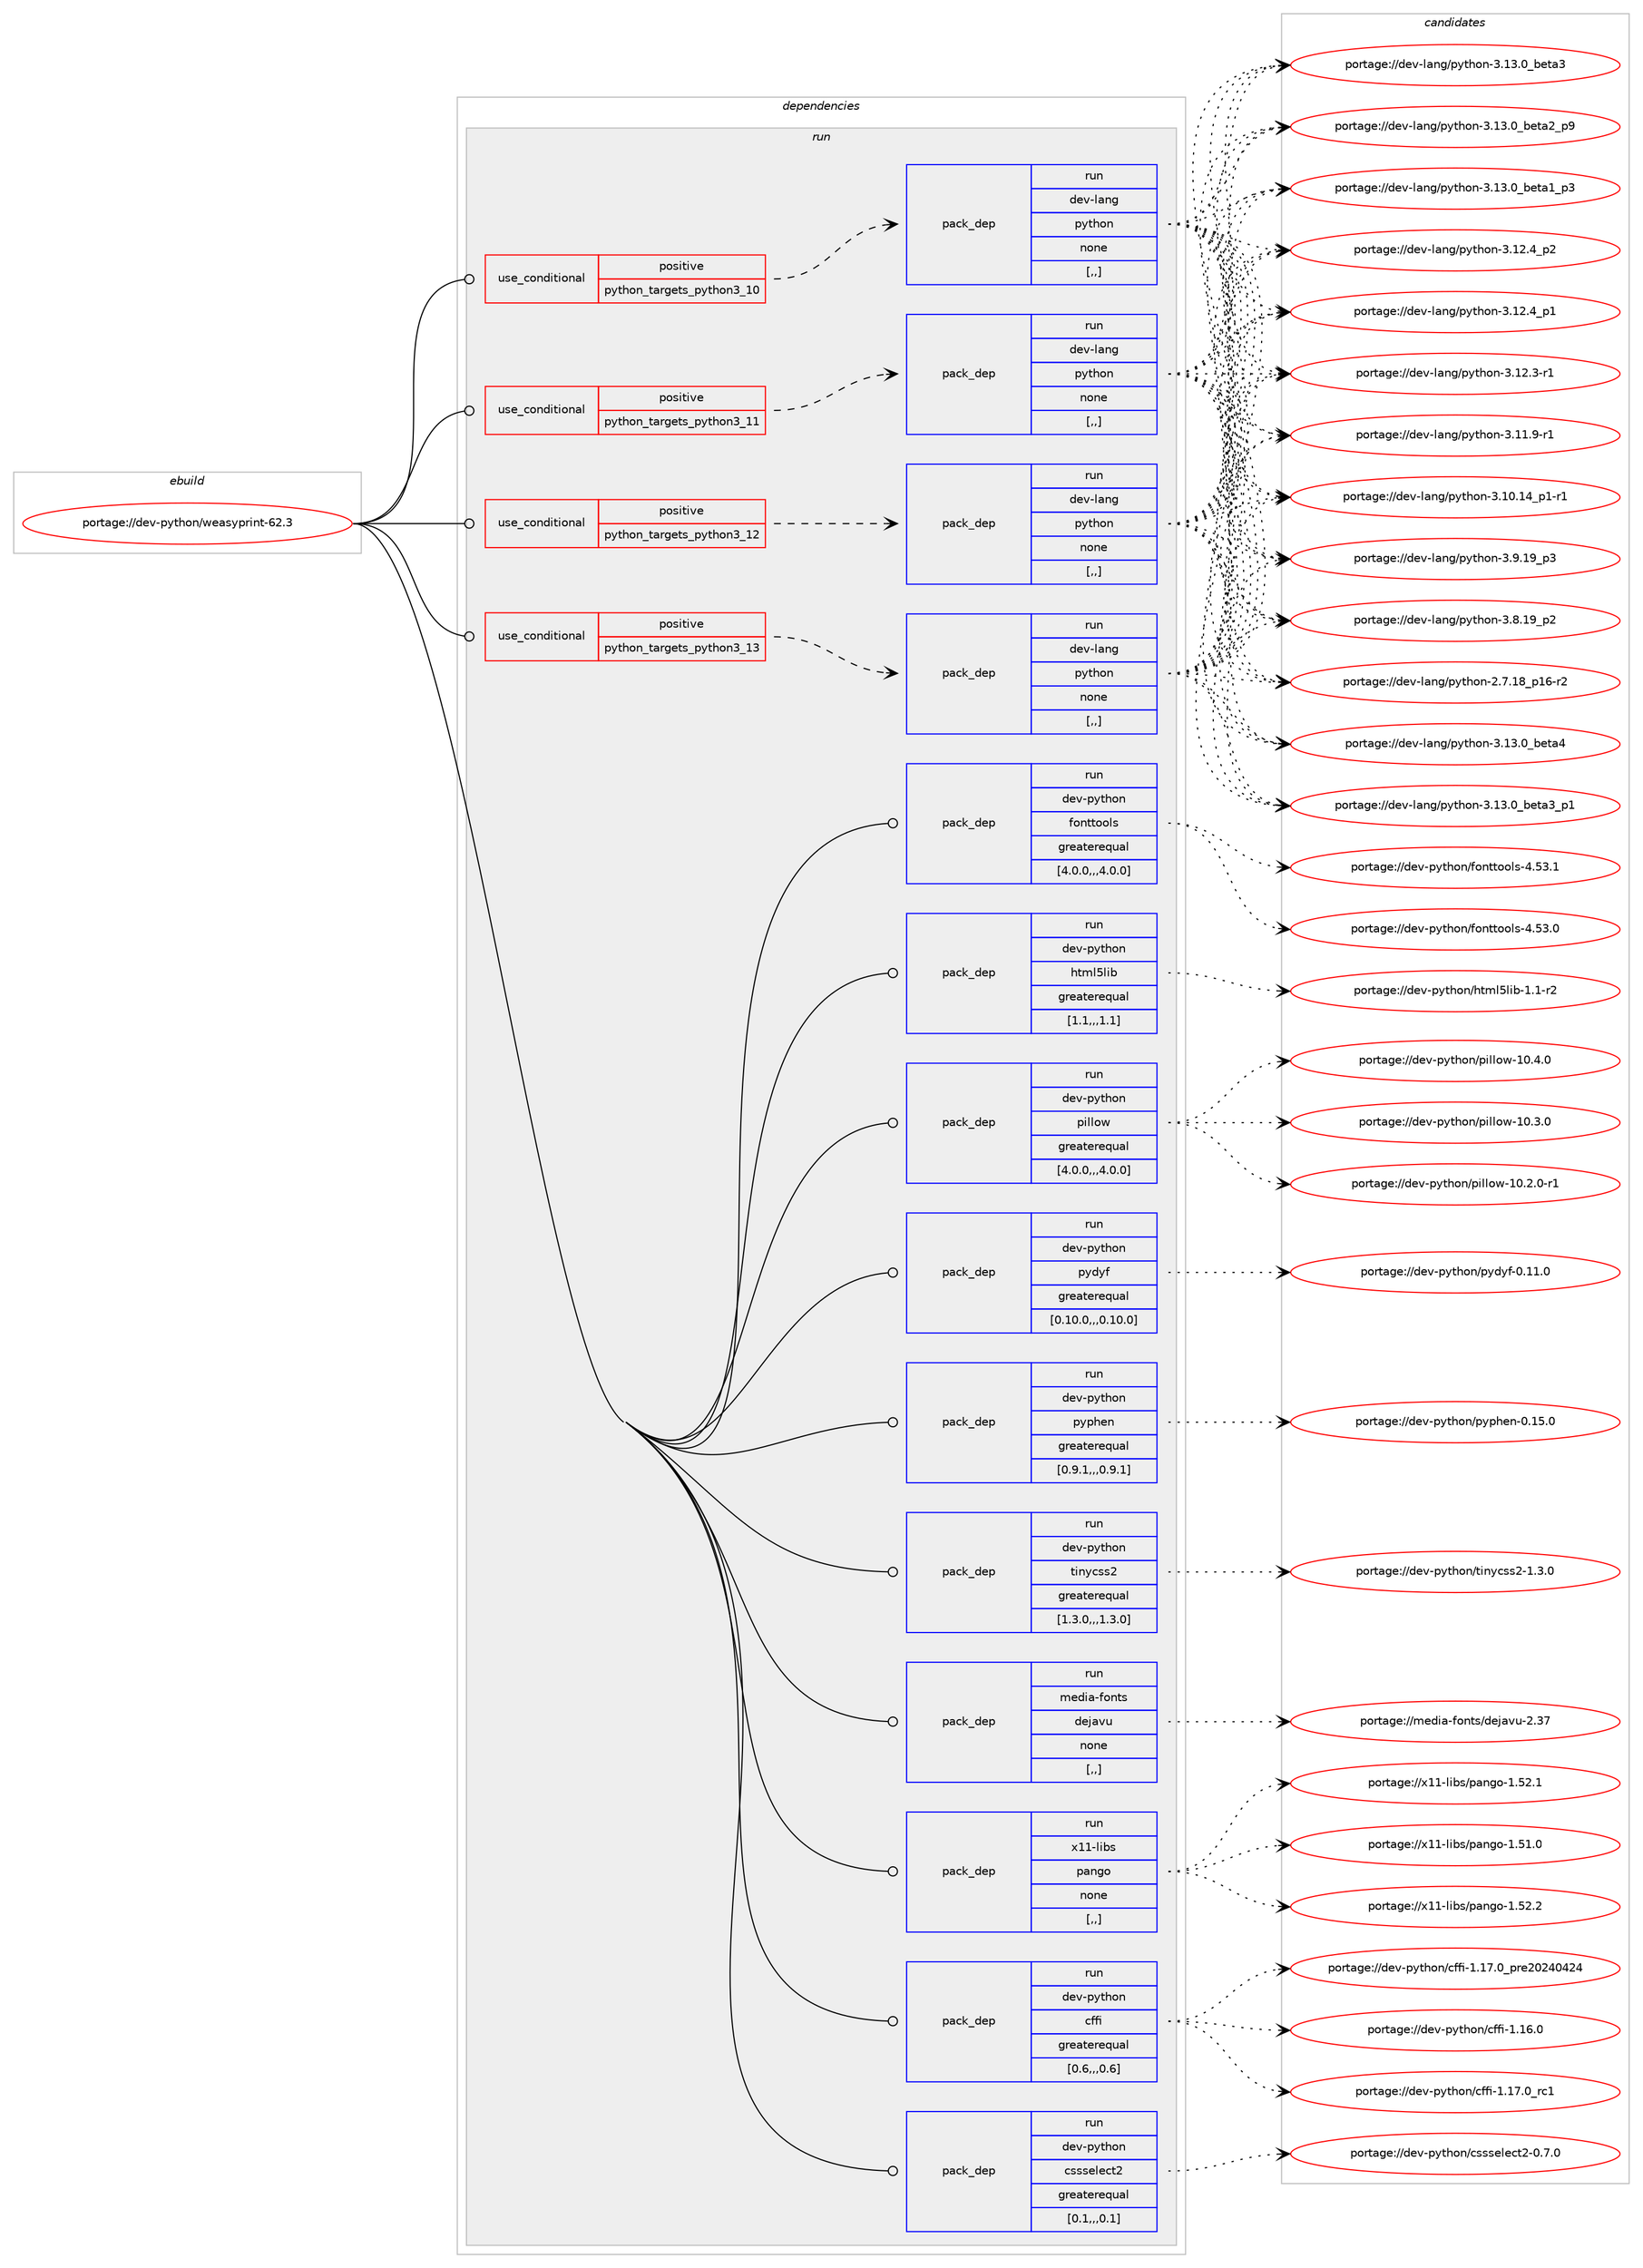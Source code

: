 digraph prolog {

# *************
# Graph options
# *************

newrank=true;
concentrate=true;
compound=true;
graph [rankdir=LR,fontname=Helvetica,fontsize=10,ranksep=1.5];#, ranksep=2.5, nodesep=0.2];
edge  [arrowhead=vee];
node  [fontname=Helvetica,fontsize=10];

# **********
# The ebuild
# **********

subgraph cluster_leftcol {
color=gray;
label=<<i>ebuild</i>>;
id [label="portage://dev-python/weasyprint-62.3", color=red, width=4, href="../dev-python/weasyprint-62.3.svg"];
}

# ****************
# The dependencies
# ****************

subgraph cluster_midcol {
color=gray;
label=<<i>dependencies</i>>;
subgraph cluster_compile {
fillcolor="#eeeeee";
style=filled;
label=<<i>compile</i>>;
}
subgraph cluster_compileandrun {
fillcolor="#eeeeee";
style=filled;
label=<<i>compile and run</i>>;
}
subgraph cluster_run {
fillcolor="#eeeeee";
style=filled;
label=<<i>run</i>>;
subgraph cond41185 {
dependency167461 [label=<<TABLE BORDER="0" CELLBORDER="1" CELLSPACING="0" CELLPADDING="4"><TR><TD ROWSPAN="3" CELLPADDING="10">use_conditional</TD></TR><TR><TD>positive</TD></TR><TR><TD>python_targets_python3_10</TD></TR></TABLE>>, shape=none, color=red];
subgraph pack125003 {
dependency167462 [label=<<TABLE BORDER="0" CELLBORDER="1" CELLSPACING="0" CELLPADDING="4" WIDTH="220"><TR><TD ROWSPAN="6" CELLPADDING="30">pack_dep</TD></TR><TR><TD WIDTH="110">run</TD></TR><TR><TD>dev-lang</TD></TR><TR><TD>python</TD></TR><TR><TD>none</TD></TR><TR><TD>[,,]</TD></TR></TABLE>>, shape=none, color=blue];
}
dependency167461:e -> dependency167462:w [weight=20,style="dashed",arrowhead="vee"];
}
id:e -> dependency167461:w [weight=20,style="solid",arrowhead="odot"];
subgraph cond41186 {
dependency167463 [label=<<TABLE BORDER="0" CELLBORDER="1" CELLSPACING="0" CELLPADDING="4"><TR><TD ROWSPAN="3" CELLPADDING="10">use_conditional</TD></TR><TR><TD>positive</TD></TR><TR><TD>python_targets_python3_11</TD></TR></TABLE>>, shape=none, color=red];
subgraph pack125004 {
dependency167464 [label=<<TABLE BORDER="0" CELLBORDER="1" CELLSPACING="0" CELLPADDING="4" WIDTH="220"><TR><TD ROWSPAN="6" CELLPADDING="30">pack_dep</TD></TR><TR><TD WIDTH="110">run</TD></TR><TR><TD>dev-lang</TD></TR><TR><TD>python</TD></TR><TR><TD>none</TD></TR><TR><TD>[,,]</TD></TR></TABLE>>, shape=none, color=blue];
}
dependency167463:e -> dependency167464:w [weight=20,style="dashed",arrowhead="vee"];
}
id:e -> dependency167463:w [weight=20,style="solid",arrowhead="odot"];
subgraph cond41187 {
dependency167465 [label=<<TABLE BORDER="0" CELLBORDER="1" CELLSPACING="0" CELLPADDING="4"><TR><TD ROWSPAN="3" CELLPADDING="10">use_conditional</TD></TR><TR><TD>positive</TD></TR><TR><TD>python_targets_python3_12</TD></TR></TABLE>>, shape=none, color=red];
subgraph pack125005 {
dependency167466 [label=<<TABLE BORDER="0" CELLBORDER="1" CELLSPACING="0" CELLPADDING="4" WIDTH="220"><TR><TD ROWSPAN="6" CELLPADDING="30">pack_dep</TD></TR><TR><TD WIDTH="110">run</TD></TR><TR><TD>dev-lang</TD></TR><TR><TD>python</TD></TR><TR><TD>none</TD></TR><TR><TD>[,,]</TD></TR></TABLE>>, shape=none, color=blue];
}
dependency167465:e -> dependency167466:w [weight=20,style="dashed",arrowhead="vee"];
}
id:e -> dependency167465:w [weight=20,style="solid",arrowhead="odot"];
subgraph cond41188 {
dependency167467 [label=<<TABLE BORDER="0" CELLBORDER="1" CELLSPACING="0" CELLPADDING="4"><TR><TD ROWSPAN="3" CELLPADDING="10">use_conditional</TD></TR><TR><TD>positive</TD></TR><TR><TD>python_targets_python3_13</TD></TR></TABLE>>, shape=none, color=red];
subgraph pack125006 {
dependency167468 [label=<<TABLE BORDER="0" CELLBORDER="1" CELLSPACING="0" CELLPADDING="4" WIDTH="220"><TR><TD ROWSPAN="6" CELLPADDING="30">pack_dep</TD></TR><TR><TD WIDTH="110">run</TD></TR><TR><TD>dev-lang</TD></TR><TR><TD>python</TD></TR><TR><TD>none</TD></TR><TR><TD>[,,]</TD></TR></TABLE>>, shape=none, color=blue];
}
dependency167467:e -> dependency167468:w [weight=20,style="dashed",arrowhead="vee"];
}
id:e -> dependency167467:w [weight=20,style="solid",arrowhead="odot"];
subgraph pack125007 {
dependency167469 [label=<<TABLE BORDER="0" CELLBORDER="1" CELLSPACING="0" CELLPADDING="4" WIDTH="220"><TR><TD ROWSPAN="6" CELLPADDING="30">pack_dep</TD></TR><TR><TD WIDTH="110">run</TD></TR><TR><TD>dev-python</TD></TR><TR><TD>cffi</TD></TR><TR><TD>greaterequal</TD></TR><TR><TD>[0.6,,,0.6]</TD></TR></TABLE>>, shape=none, color=blue];
}
id:e -> dependency167469:w [weight=20,style="solid",arrowhead="odot"];
subgraph pack125008 {
dependency167470 [label=<<TABLE BORDER="0" CELLBORDER="1" CELLSPACING="0" CELLPADDING="4" WIDTH="220"><TR><TD ROWSPAN="6" CELLPADDING="30">pack_dep</TD></TR><TR><TD WIDTH="110">run</TD></TR><TR><TD>dev-python</TD></TR><TR><TD>cssselect2</TD></TR><TR><TD>greaterequal</TD></TR><TR><TD>[0.1,,,0.1]</TD></TR></TABLE>>, shape=none, color=blue];
}
id:e -> dependency167470:w [weight=20,style="solid",arrowhead="odot"];
subgraph pack125009 {
dependency167471 [label=<<TABLE BORDER="0" CELLBORDER="1" CELLSPACING="0" CELLPADDING="4" WIDTH="220"><TR><TD ROWSPAN="6" CELLPADDING="30">pack_dep</TD></TR><TR><TD WIDTH="110">run</TD></TR><TR><TD>dev-python</TD></TR><TR><TD>fonttools</TD></TR><TR><TD>greaterequal</TD></TR><TR><TD>[4.0.0,,,4.0.0]</TD></TR></TABLE>>, shape=none, color=blue];
}
id:e -> dependency167471:w [weight=20,style="solid",arrowhead="odot"];
subgraph pack125010 {
dependency167472 [label=<<TABLE BORDER="0" CELLBORDER="1" CELLSPACING="0" CELLPADDING="4" WIDTH="220"><TR><TD ROWSPAN="6" CELLPADDING="30">pack_dep</TD></TR><TR><TD WIDTH="110">run</TD></TR><TR><TD>dev-python</TD></TR><TR><TD>html5lib</TD></TR><TR><TD>greaterequal</TD></TR><TR><TD>[1.1,,,1.1]</TD></TR></TABLE>>, shape=none, color=blue];
}
id:e -> dependency167472:w [weight=20,style="solid",arrowhead="odot"];
subgraph pack125011 {
dependency167473 [label=<<TABLE BORDER="0" CELLBORDER="1" CELLSPACING="0" CELLPADDING="4" WIDTH="220"><TR><TD ROWSPAN="6" CELLPADDING="30">pack_dep</TD></TR><TR><TD WIDTH="110">run</TD></TR><TR><TD>dev-python</TD></TR><TR><TD>pillow</TD></TR><TR><TD>greaterequal</TD></TR><TR><TD>[4.0.0,,,4.0.0]</TD></TR></TABLE>>, shape=none, color=blue];
}
id:e -> dependency167473:w [weight=20,style="solid",arrowhead="odot"];
subgraph pack125012 {
dependency167474 [label=<<TABLE BORDER="0" CELLBORDER="1" CELLSPACING="0" CELLPADDING="4" WIDTH="220"><TR><TD ROWSPAN="6" CELLPADDING="30">pack_dep</TD></TR><TR><TD WIDTH="110">run</TD></TR><TR><TD>dev-python</TD></TR><TR><TD>pydyf</TD></TR><TR><TD>greaterequal</TD></TR><TR><TD>[0.10.0,,,0.10.0]</TD></TR></TABLE>>, shape=none, color=blue];
}
id:e -> dependency167474:w [weight=20,style="solid",arrowhead="odot"];
subgraph pack125013 {
dependency167475 [label=<<TABLE BORDER="0" CELLBORDER="1" CELLSPACING="0" CELLPADDING="4" WIDTH="220"><TR><TD ROWSPAN="6" CELLPADDING="30">pack_dep</TD></TR><TR><TD WIDTH="110">run</TD></TR><TR><TD>dev-python</TD></TR><TR><TD>pyphen</TD></TR><TR><TD>greaterequal</TD></TR><TR><TD>[0.9.1,,,0.9.1]</TD></TR></TABLE>>, shape=none, color=blue];
}
id:e -> dependency167475:w [weight=20,style="solid",arrowhead="odot"];
subgraph pack125014 {
dependency167476 [label=<<TABLE BORDER="0" CELLBORDER="1" CELLSPACING="0" CELLPADDING="4" WIDTH="220"><TR><TD ROWSPAN="6" CELLPADDING="30">pack_dep</TD></TR><TR><TD WIDTH="110">run</TD></TR><TR><TD>dev-python</TD></TR><TR><TD>tinycss2</TD></TR><TR><TD>greaterequal</TD></TR><TR><TD>[1.3.0,,,1.3.0]</TD></TR></TABLE>>, shape=none, color=blue];
}
id:e -> dependency167476:w [weight=20,style="solid",arrowhead="odot"];
subgraph pack125015 {
dependency167477 [label=<<TABLE BORDER="0" CELLBORDER="1" CELLSPACING="0" CELLPADDING="4" WIDTH="220"><TR><TD ROWSPAN="6" CELLPADDING="30">pack_dep</TD></TR><TR><TD WIDTH="110">run</TD></TR><TR><TD>media-fonts</TD></TR><TR><TD>dejavu</TD></TR><TR><TD>none</TD></TR><TR><TD>[,,]</TD></TR></TABLE>>, shape=none, color=blue];
}
id:e -> dependency167477:w [weight=20,style="solid",arrowhead="odot"];
subgraph pack125016 {
dependency167478 [label=<<TABLE BORDER="0" CELLBORDER="1" CELLSPACING="0" CELLPADDING="4" WIDTH="220"><TR><TD ROWSPAN="6" CELLPADDING="30">pack_dep</TD></TR><TR><TD WIDTH="110">run</TD></TR><TR><TD>x11-libs</TD></TR><TR><TD>pango</TD></TR><TR><TD>none</TD></TR><TR><TD>[,,]</TD></TR></TABLE>>, shape=none, color=blue];
}
id:e -> dependency167478:w [weight=20,style="solid",arrowhead="odot"];
}
}

# **************
# The candidates
# **************

subgraph cluster_choices {
rank=same;
color=gray;
label=<<i>candidates</i>>;

subgraph choice125003 {
color=black;
nodesep=1;
choice1001011184510897110103471121211161041111104551464951464895981011169752 [label="portage://dev-lang/python-3.13.0_beta4", color=red, width=4,href="../dev-lang/python-3.13.0_beta4.svg"];
choice10010111845108971101034711212111610411111045514649514648959810111697519511249 [label="portage://dev-lang/python-3.13.0_beta3_p1", color=red, width=4,href="../dev-lang/python-3.13.0_beta3_p1.svg"];
choice1001011184510897110103471121211161041111104551464951464895981011169751 [label="portage://dev-lang/python-3.13.0_beta3", color=red, width=4,href="../dev-lang/python-3.13.0_beta3.svg"];
choice10010111845108971101034711212111610411111045514649514648959810111697509511257 [label="portage://dev-lang/python-3.13.0_beta2_p9", color=red, width=4,href="../dev-lang/python-3.13.0_beta2_p9.svg"];
choice10010111845108971101034711212111610411111045514649514648959810111697499511251 [label="portage://dev-lang/python-3.13.0_beta1_p3", color=red, width=4,href="../dev-lang/python-3.13.0_beta1_p3.svg"];
choice100101118451089711010347112121116104111110455146495046529511250 [label="portage://dev-lang/python-3.12.4_p2", color=red, width=4,href="../dev-lang/python-3.12.4_p2.svg"];
choice100101118451089711010347112121116104111110455146495046529511249 [label="portage://dev-lang/python-3.12.4_p1", color=red, width=4,href="../dev-lang/python-3.12.4_p1.svg"];
choice100101118451089711010347112121116104111110455146495046514511449 [label="portage://dev-lang/python-3.12.3-r1", color=red, width=4,href="../dev-lang/python-3.12.3-r1.svg"];
choice100101118451089711010347112121116104111110455146494946574511449 [label="portage://dev-lang/python-3.11.9-r1", color=red, width=4,href="../dev-lang/python-3.11.9-r1.svg"];
choice100101118451089711010347112121116104111110455146494846495295112494511449 [label="portage://dev-lang/python-3.10.14_p1-r1", color=red, width=4,href="../dev-lang/python-3.10.14_p1-r1.svg"];
choice100101118451089711010347112121116104111110455146574649579511251 [label="portage://dev-lang/python-3.9.19_p3", color=red, width=4,href="../dev-lang/python-3.9.19_p3.svg"];
choice100101118451089711010347112121116104111110455146564649579511250 [label="portage://dev-lang/python-3.8.19_p2", color=red, width=4,href="../dev-lang/python-3.8.19_p2.svg"];
choice100101118451089711010347112121116104111110455046554649569511249544511450 [label="portage://dev-lang/python-2.7.18_p16-r2", color=red, width=4,href="../dev-lang/python-2.7.18_p16-r2.svg"];
dependency167462:e -> choice1001011184510897110103471121211161041111104551464951464895981011169752:w [style=dotted,weight="100"];
dependency167462:e -> choice10010111845108971101034711212111610411111045514649514648959810111697519511249:w [style=dotted,weight="100"];
dependency167462:e -> choice1001011184510897110103471121211161041111104551464951464895981011169751:w [style=dotted,weight="100"];
dependency167462:e -> choice10010111845108971101034711212111610411111045514649514648959810111697509511257:w [style=dotted,weight="100"];
dependency167462:e -> choice10010111845108971101034711212111610411111045514649514648959810111697499511251:w [style=dotted,weight="100"];
dependency167462:e -> choice100101118451089711010347112121116104111110455146495046529511250:w [style=dotted,weight="100"];
dependency167462:e -> choice100101118451089711010347112121116104111110455146495046529511249:w [style=dotted,weight="100"];
dependency167462:e -> choice100101118451089711010347112121116104111110455146495046514511449:w [style=dotted,weight="100"];
dependency167462:e -> choice100101118451089711010347112121116104111110455146494946574511449:w [style=dotted,weight="100"];
dependency167462:e -> choice100101118451089711010347112121116104111110455146494846495295112494511449:w [style=dotted,weight="100"];
dependency167462:e -> choice100101118451089711010347112121116104111110455146574649579511251:w [style=dotted,weight="100"];
dependency167462:e -> choice100101118451089711010347112121116104111110455146564649579511250:w [style=dotted,weight="100"];
dependency167462:e -> choice100101118451089711010347112121116104111110455046554649569511249544511450:w [style=dotted,weight="100"];
}
subgraph choice125004 {
color=black;
nodesep=1;
choice1001011184510897110103471121211161041111104551464951464895981011169752 [label="portage://dev-lang/python-3.13.0_beta4", color=red, width=4,href="../dev-lang/python-3.13.0_beta4.svg"];
choice10010111845108971101034711212111610411111045514649514648959810111697519511249 [label="portage://dev-lang/python-3.13.0_beta3_p1", color=red, width=4,href="../dev-lang/python-3.13.0_beta3_p1.svg"];
choice1001011184510897110103471121211161041111104551464951464895981011169751 [label="portage://dev-lang/python-3.13.0_beta3", color=red, width=4,href="../dev-lang/python-3.13.0_beta3.svg"];
choice10010111845108971101034711212111610411111045514649514648959810111697509511257 [label="portage://dev-lang/python-3.13.0_beta2_p9", color=red, width=4,href="../dev-lang/python-3.13.0_beta2_p9.svg"];
choice10010111845108971101034711212111610411111045514649514648959810111697499511251 [label="portage://dev-lang/python-3.13.0_beta1_p3", color=red, width=4,href="../dev-lang/python-3.13.0_beta1_p3.svg"];
choice100101118451089711010347112121116104111110455146495046529511250 [label="portage://dev-lang/python-3.12.4_p2", color=red, width=4,href="../dev-lang/python-3.12.4_p2.svg"];
choice100101118451089711010347112121116104111110455146495046529511249 [label="portage://dev-lang/python-3.12.4_p1", color=red, width=4,href="../dev-lang/python-3.12.4_p1.svg"];
choice100101118451089711010347112121116104111110455146495046514511449 [label="portage://dev-lang/python-3.12.3-r1", color=red, width=4,href="../dev-lang/python-3.12.3-r1.svg"];
choice100101118451089711010347112121116104111110455146494946574511449 [label="portage://dev-lang/python-3.11.9-r1", color=red, width=4,href="../dev-lang/python-3.11.9-r1.svg"];
choice100101118451089711010347112121116104111110455146494846495295112494511449 [label="portage://dev-lang/python-3.10.14_p1-r1", color=red, width=4,href="../dev-lang/python-3.10.14_p1-r1.svg"];
choice100101118451089711010347112121116104111110455146574649579511251 [label="portage://dev-lang/python-3.9.19_p3", color=red, width=4,href="../dev-lang/python-3.9.19_p3.svg"];
choice100101118451089711010347112121116104111110455146564649579511250 [label="portage://dev-lang/python-3.8.19_p2", color=red, width=4,href="../dev-lang/python-3.8.19_p2.svg"];
choice100101118451089711010347112121116104111110455046554649569511249544511450 [label="portage://dev-lang/python-2.7.18_p16-r2", color=red, width=4,href="../dev-lang/python-2.7.18_p16-r2.svg"];
dependency167464:e -> choice1001011184510897110103471121211161041111104551464951464895981011169752:w [style=dotted,weight="100"];
dependency167464:e -> choice10010111845108971101034711212111610411111045514649514648959810111697519511249:w [style=dotted,weight="100"];
dependency167464:e -> choice1001011184510897110103471121211161041111104551464951464895981011169751:w [style=dotted,weight="100"];
dependency167464:e -> choice10010111845108971101034711212111610411111045514649514648959810111697509511257:w [style=dotted,weight="100"];
dependency167464:e -> choice10010111845108971101034711212111610411111045514649514648959810111697499511251:w [style=dotted,weight="100"];
dependency167464:e -> choice100101118451089711010347112121116104111110455146495046529511250:w [style=dotted,weight="100"];
dependency167464:e -> choice100101118451089711010347112121116104111110455146495046529511249:w [style=dotted,weight="100"];
dependency167464:e -> choice100101118451089711010347112121116104111110455146495046514511449:w [style=dotted,weight="100"];
dependency167464:e -> choice100101118451089711010347112121116104111110455146494946574511449:w [style=dotted,weight="100"];
dependency167464:e -> choice100101118451089711010347112121116104111110455146494846495295112494511449:w [style=dotted,weight="100"];
dependency167464:e -> choice100101118451089711010347112121116104111110455146574649579511251:w [style=dotted,weight="100"];
dependency167464:e -> choice100101118451089711010347112121116104111110455146564649579511250:w [style=dotted,weight="100"];
dependency167464:e -> choice100101118451089711010347112121116104111110455046554649569511249544511450:w [style=dotted,weight="100"];
}
subgraph choice125005 {
color=black;
nodesep=1;
choice1001011184510897110103471121211161041111104551464951464895981011169752 [label="portage://dev-lang/python-3.13.0_beta4", color=red, width=4,href="../dev-lang/python-3.13.0_beta4.svg"];
choice10010111845108971101034711212111610411111045514649514648959810111697519511249 [label="portage://dev-lang/python-3.13.0_beta3_p1", color=red, width=4,href="../dev-lang/python-3.13.0_beta3_p1.svg"];
choice1001011184510897110103471121211161041111104551464951464895981011169751 [label="portage://dev-lang/python-3.13.0_beta3", color=red, width=4,href="../dev-lang/python-3.13.0_beta3.svg"];
choice10010111845108971101034711212111610411111045514649514648959810111697509511257 [label="portage://dev-lang/python-3.13.0_beta2_p9", color=red, width=4,href="../dev-lang/python-3.13.0_beta2_p9.svg"];
choice10010111845108971101034711212111610411111045514649514648959810111697499511251 [label="portage://dev-lang/python-3.13.0_beta1_p3", color=red, width=4,href="../dev-lang/python-3.13.0_beta1_p3.svg"];
choice100101118451089711010347112121116104111110455146495046529511250 [label="portage://dev-lang/python-3.12.4_p2", color=red, width=4,href="../dev-lang/python-3.12.4_p2.svg"];
choice100101118451089711010347112121116104111110455146495046529511249 [label="portage://dev-lang/python-3.12.4_p1", color=red, width=4,href="../dev-lang/python-3.12.4_p1.svg"];
choice100101118451089711010347112121116104111110455146495046514511449 [label="portage://dev-lang/python-3.12.3-r1", color=red, width=4,href="../dev-lang/python-3.12.3-r1.svg"];
choice100101118451089711010347112121116104111110455146494946574511449 [label="portage://dev-lang/python-3.11.9-r1", color=red, width=4,href="../dev-lang/python-3.11.9-r1.svg"];
choice100101118451089711010347112121116104111110455146494846495295112494511449 [label="portage://dev-lang/python-3.10.14_p1-r1", color=red, width=4,href="../dev-lang/python-3.10.14_p1-r1.svg"];
choice100101118451089711010347112121116104111110455146574649579511251 [label="portage://dev-lang/python-3.9.19_p3", color=red, width=4,href="../dev-lang/python-3.9.19_p3.svg"];
choice100101118451089711010347112121116104111110455146564649579511250 [label="portage://dev-lang/python-3.8.19_p2", color=red, width=4,href="../dev-lang/python-3.8.19_p2.svg"];
choice100101118451089711010347112121116104111110455046554649569511249544511450 [label="portage://dev-lang/python-2.7.18_p16-r2", color=red, width=4,href="../dev-lang/python-2.7.18_p16-r2.svg"];
dependency167466:e -> choice1001011184510897110103471121211161041111104551464951464895981011169752:w [style=dotted,weight="100"];
dependency167466:e -> choice10010111845108971101034711212111610411111045514649514648959810111697519511249:w [style=dotted,weight="100"];
dependency167466:e -> choice1001011184510897110103471121211161041111104551464951464895981011169751:w [style=dotted,weight="100"];
dependency167466:e -> choice10010111845108971101034711212111610411111045514649514648959810111697509511257:w [style=dotted,weight="100"];
dependency167466:e -> choice10010111845108971101034711212111610411111045514649514648959810111697499511251:w [style=dotted,weight="100"];
dependency167466:e -> choice100101118451089711010347112121116104111110455146495046529511250:w [style=dotted,weight="100"];
dependency167466:e -> choice100101118451089711010347112121116104111110455146495046529511249:w [style=dotted,weight="100"];
dependency167466:e -> choice100101118451089711010347112121116104111110455146495046514511449:w [style=dotted,weight="100"];
dependency167466:e -> choice100101118451089711010347112121116104111110455146494946574511449:w [style=dotted,weight="100"];
dependency167466:e -> choice100101118451089711010347112121116104111110455146494846495295112494511449:w [style=dotted,weight="100"];
dependency167466:e -> choice100101118451089711010347112121116104111110455146574649579511251:w [style=dotted,weight="100"];
dependency167466:e -> choice100101118451089711010347112121116104111110455146564649579511250:w [style=dotted,weight="100"];
dependency167466:e -> choice100101118451089711010347112121116104111110455046554649569511249544511450:w [style=dotted,weight="100"];
}
subgraph choice125006 {
color=black;
nodesep=1;
choice1001011184510897110103471121211161041111104551464951464895981011169752 [label="portage://dev-lang/python-3.13.0_beta4", color=red, width=4,href="../dev-lang/python-3.13.0_beta4.svg"];
choice10010111845108971101034711212111610411111045514649514648959810111697519511249 [label="portage://dev-lang/python-3.13.0_beta3_p1", color=red, width=4,href="../dev-lang/python-3.13.0_beta3_p1.svg"];
choice1001011184510897110103471121211161041111104551464951464895981011169751 [label="portage://dev-lang/python-3.13.0_beta3", color=red, width=4,href="../dev-lang/python-3.13.0_beta3.svg"];
choice10010111845108971101034711212111610411111045514649514648959810111697509511257 [label="portage://dev-lang/python-3.13.0_beta2_p9", color=red, width=4,href="../dev-lang/python-3.13.0_beta2_p9.svg"];
choice10010111845108971101034711212111610411111045514649514648959810111697499511251 [label="portage://dev-lang/python-3.13.0_beta1_p3", color=red, width=4,href="../dev-lang/python-3.13.0_beta1_p3.svg"];
choice100101118451089711010347112121116104111110455146495046529511250 [label="portage://dev-lang/python-3.12.4_p2", color=red, width=4,href="../dev-lang/python-3.12.4_p2.svg"];
choice100101118451089711010347112121116104111110455146495046529511249 [label="portage://dev-lang/python-3.12.4_p1", color=red, width=4,href="../dev-lang/python-3.12.4_p1.svg"];
choice100101118451089711010347112121116104111110455146495046514511449 [label="portage://dev-lang/python-3.12.3-r1", color=red, width=4,href="../dev-lang/python-3.12.3-r1.svg"];
choice100101118451089711010347112121116104111110455146494946574511449 [label="portage://dev-lang/python-3.11.9-r1", color=red, width=4,href="../dev-lang/python-3.11.9-r1.svg"];
choice100101118451089711010347112121116104111110455146494846495295112494511449 [label="portage://dev-lang/python-3.10.14_p1-r1", color=red, width=4,href="../dev-lang/python-3.10.14_p1-r1.svg"];
choice100101118451089711010347112121116104111110455146574649579511251 [label="portage://dev-lang/python-3.9.19_p3", color=red, width=4,href="../dev-lang/python-3.9.19_p3.svg"];
choice100101118451089711010347112121116104111110455146564649579511250 [label="portage://dev-lang/python-3.8.19_p2", color=red, width=4,href="../dev-lang/python-3.8.19_p2.svg"];
choice100101118451089711010347112121116104111110455046554649569511249544511450 [label="portage://dev-lang/python-2.7.18_p16-r2", color=red, width=4,href="../dev-lang/python-2.7.18_p16-r2.svg"];
dependency167468:e -> choice1001011184510897110103471121211161041111104551464951464895981011169752:w [style=dotted,weight="100"];
dependency167468:e -> choice10010111845108971101034711212111610411111045514649514648959810111697519511249:w [style=dotted,weight="100"];
dependency167468:e -> choice1001011184510897110103471121211161041111104551464951464895981011169751:w [style=dotted,weight="100"];
dependency167468:e -> choice10010111845108971101034711212111610411111045514649514648959810111697509511257:w [style=dotted,weight="100"];
dependency167468:e -> choice10010111845108971101034711212111610411111045514649514648959810111697499511251:w [style=dotted,weight="100"];
dependency167468:e -> choice100101118451089711010347112121116104111110455146495046529511250:w [style=dotted,weight="100"];
dependency167468:e -> choice100101118451089711010347112121116104111110455146495046529511249:w [style=dotted,weight="100"];
dependency167468:e -> choice100101118451089711010347112121116104111110455146495046514511449:w [style=dotted,weight="100"];
dependency167468:e -> choice100101118451089711010347112121116104111110455146494946574511449:w [style=dotted,weight="100"];
dependency167468:e -> choice100101118451089711010347112121116104111110455146494846495295112494511449:w [style=dotted,weight="100"];
dependency167468:e -> choice100101118451089711010347112121116104111110455146574649579511251:w [style=dotted,weight="100"];
dependency167468:e -> choice100101118451089711010347112121116104111110455146564649579511250:w [style=dotted,weight="100"];
dependency167468:e -> choice100101118451089711010347112121116104111110455046554649569511249544511450:w [style=dotted,weight="100"];
}
subgraph choice125007 {
color=black;
nodesep=1;
choice10010111845112121116104111110479910210210545494649554648951149949 [label="portage://dev-python/cffi-1.17.0_rc1", color=red, width=4,href="../dev-python/cffi-1.17.0_rc1.svg"];
choice10010111845112121116104111110479910210210545494649554648951121141015048505248525052 [label="portage://dev-python/cffi-1.17.0_pre20240424", color=red, width=4,href="../dev-python/cffi-1.17.0_pre20240424.svg"];
choice10010111845112121116104111110479910210210545494649544648 [label="portage://dev-python/cffi-1.16.0", color=red, width=4,href="../dev-python/cffi-1.16.0.svg"];
dependency167469:e -> choice10010111845112121116104111110479910210210545494649554648951149949:w [style=dotted,weight="100"];
dependency167469:e -> choice10010111845112121116104111110479910210210545494649554648951121141015048505248525052:w [style=dotted,weight="100"];
dependency167469:e -> choice10010111845112121116104111110479910210210545494649544648:w [style=dotted,weight="100"];
}
subgraph choice125008 {
color=black;
nodesep=1;
choice1001011184511212111610411111047991151151151011081019911650454846554648 [label="portage://dev-python/cssselect2-0.7.0", color=red, width=4,href="../dev-python/cssselect2-0.7.0.svg"];
dependency167470:e -> choice1001011184511212111610411111047991151151151011081019911650454846554648:w [style=dotted,weight="100"];
}
subgraph choice125009 {
color=black;
nodesep=1;
choice100101118451121211161041111104710211111011611611111110811545524653514649 [label="portage://dev-python/fonttools-4.53.1", color=red, width=4,href="../dev-python/fonttools-4.53.1.svg"];
choice100101118451121211161041111104710211111011611611111110811545524653514648 [label="portage://dev-python/fonttools-4.53.0", color=red, width=4,href="../dev-python/fonttools-4.53.0.svg"];
dependency167471:e -> choice100101118451121211161041111104710211111011611611111110811545524653514649:w [style=dotted,weight="100"];
dependency167471:e -> choice100101118451121211161041111104710211111011611611111110811545524653514648:w [style=dotted,weight="100"];
}
subgraph choice125010 {
color=black;
nodesep=1;
choice10010111845112121116104111110471041161091085310810598454946494511450 [label="portage://dev-python/html5lib-1.1-r2", color=red, width=4,href="../dev-python/html5lib-1.1-r2.svg"];
dependency167472:e -> choice10010111845112121116104111110471041161091085310810598454946494511450:w [style=dotted,weight="100"];
}
subgraph choice125011 {
color=black;
nodesep=1;
choice100101118451121211161041111104711210510810811111945494846524648 [label="portage://dev-python/pillow-10.4.0", color=red, width=4,href="../dev-python/pillow-10.4.0.svg"];
choice100101118451121211161041111104711210510810811111945494846514648 [label="portage://dev-python/pillow-10.3.0", color=red, width=4,href="../dev-python/pillow-10.3.0.svg"];
choice1001011184511212111610411111047112105108108111119454948465046484511449 [label="portage://dev-python/pillow-10.2.0-r1", color=red, width=4,href="../dev-python/pillow-10.2.0-r1.svg"];
dependency167473:e -> choice100101118451121211161041111104711210510810811111945494846524648:w [style=dotted,weight="100"];
dependency167473:e -> choice100101118451121211161041111104711210510810811111945494846514648:w [style=dotted,weight="100"];
dependency167473:e -> choice1001011184511212111610411111047112105108108111119454948465046484511449:w [style=dotted,weight="100"];
}
subgraph choice125012 {
color=black;
nodesep=1;
choice100101118451121211161041111104711212110012110245484649494648 [label="portage://dev-python/pydyf-0.11.0", color=red, width=4,href="../dev-python/pydyf-0.11.0.svg"];
dependency167474:e -> choice100101118451121211161041111104711212110012110245484649494648:w [style=dotted,weight="100"];
}
subgraph choice125013 {
color=black;
nodesep=1;
choice100101118451121211161041111104711212111210410111045484649534648 [label="portage://dev-python/pyphen-0.15.0", color=red, width=4,href="../dev-python/pyphen-0.15.0.svg"];
dependency167475:e -> choice100101118451121211161041111104711212111210410111045484649534648:w [style=dotted,weight="100"];
}
subgraph choice125014 {
color=black;
nodesep=1;
choice10010111845112121116104111110471161051101219911511550454946514648 [label="portage://dev-python/tinycss2-1.3.0", color=red, width=4,href="../dev-python/tinycss2-1.3.0.svg"];
dependency167476:e -> choice10010111845112121116104111110471161051101219911511550454946514648:w [style=dotted,weight="100"];
}
subgraph choice125015 {
color=black;
nodesep=1;
choice109101100105974510211111011611547100101106971181174550465155 [label="portage://media-fonts/dejavu-2.37", color=red, width=4,href="../media-fonts/dejavu-2.37.svg"];
dependency167477:e -> choice109101100105974510211111011611547100101106971181174550465155:w [style=dotted,weight="100"];
}
subgraph choice125016 {
color=black;
nodesep=1;
choice12049494510810598115471129711010311145494653504650 [label="portage://x11-libs/pango-1.52.2", color=red, width=4,href="../x11-libs/pango-1.52.2.svg"];
choice12049494510810598115471129711010311145494653504649 [label="portage://x11-libs/pango-1.52.1", color=red, width=4,href="../x11-libs/pango-1.52.1.svg"];
choice12049494510810598115471129711010311145494653494648 [label="portage://x11-libs/pango-1.51.0", color=red, width=4,href="../x11-libs/pango-1.51.0.svg"];
dependency167478:e -> choice12049494510810598115471129711010311145494653504650:w [style=dotted,weight="100"];
dependency167478:e -> choice12049494510810598115471129711010311145494653504649:w [style=dotted,weight="100"];
dependency167478:e -> choice12049494510810598115471129711010311145494653494648:w [style=dotted,weight="100"];
}
}

}
